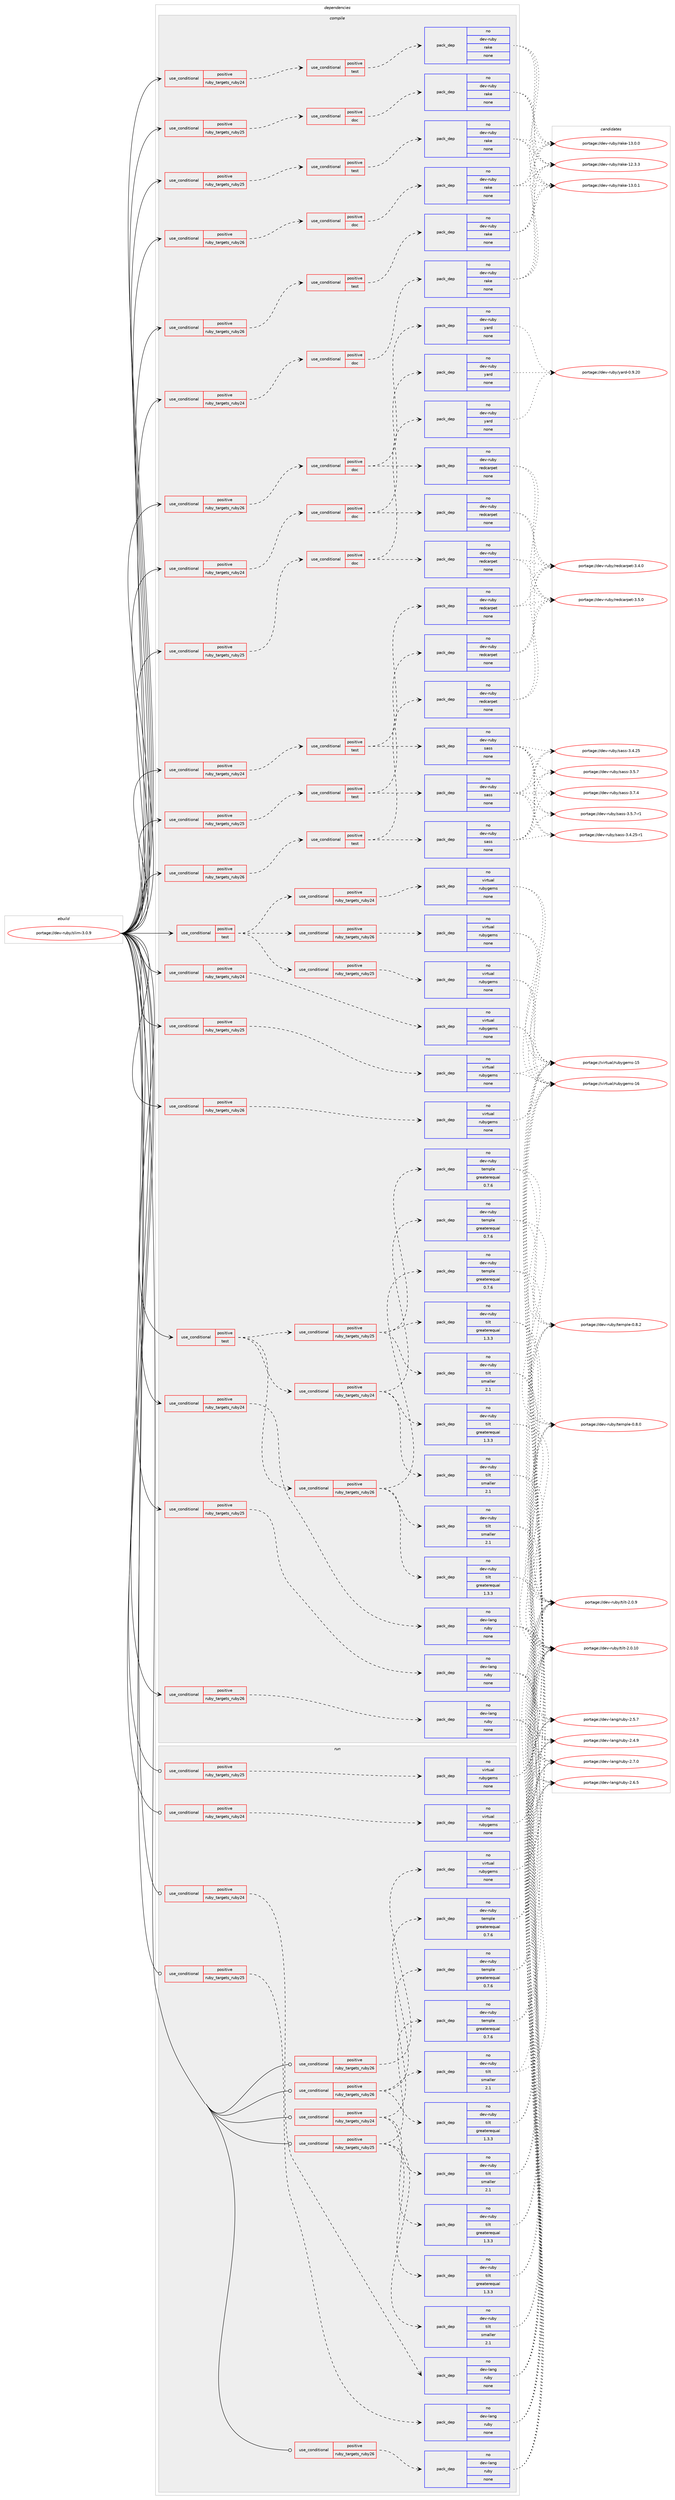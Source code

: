 digraph prolog {

# *************
# Graph options
# *************

newrank=true;
concentrate=true;
compound=true;
graph [rankdir=LR,fontname=Helvetica,fontsize=10,ranksep=1.5];#, ranksep=2.5, nodesep=0.2];
edge  [arrowhead=vee];
node  [fontname=Helvetica,fontsize=10];

# **********
# The ebuild
# **********

subgraph cluster_leftcol {
color=gray;
label=<<i>ebuild</i>>;
id [label="portage://dev-ruby/slim-3.0.9", color=red, width=4, href="../dev-ruby/slim-3.0.9.svg"];
}

# ****************
# The dependencies
# ****************

subgraph cluster_midcol {
color=gray;
label=<<i>dependencies</i>>;
subgraph cluster_compile {
fillcolor="#eeeeee";
style=filled;
label=<<i>compile</i>>;
subgraph cond68454 {
dependency317910 [label=<<TABLE BORDER="0" CELLBORDER="1" CELLSPACING="0" CELLPADDING="4"><TR><TD ROWSPAN="3" CELLPADDING="10">use_conditional</TD></TR><TR><TD>positive</TD></TR><TR><TD>ruby_targets_ruby24</TD></TR></TABLE>>, shape=none, color=red];
subgraph cond68455 {
dependency317911 [label=<<TABLE BORDER="0" CELLBORDER="1" CELLSPACING="0" CELLPADDING="4"><TR><TD ROWSPAN="3" CELLPADDING="10">use_conditional</TD></TR><TR><TD>positive</TD></TR><TR><TD>doc</TD></TR></TABLE>>, shape=none, color=red];
subgraph pack244725 {
dependency317912 [label=<<TABLE BORDER="0" CELLBORDER="1" CELLSPACING="0" CELLPADDING="4" WIDTH="220"><TR><TD ROWSPAN="6" CELLPADDING="30">pack_dep</TD></TR><TR><TD WIDTH="110">no</TD></TR><TR><TD>dev-ruby</TD></TR><TR><TD>rake</TD></TR><TR><TD>none</TD></TR><TR><TD></TD></TR></TABLE>>, shape=none, color=blue];
}
dependency317911:e -> dependency317912:w [weight=20,style="dashed",arrowhead="vee"];
}
dependency317910:e -> dependency317911:w [weight=20,style="dashed",arrowhead="vee"];
}
id:e -> dependency317910:w [weight=20,style="solid",arrowhead="vee"];
subgraph cond68456 {
dependency317913 [label=<<TABLE BORDER="0" CELLBORDER="1" CELLSPACING="0" CELLPADDING="4"><TR><TD ROWSPAN="3" CELLPADDING="10">use_conditional</TD></TR><TR><TD>positive</TD></TR><TR><TD>ruby_targets_ruby24</TD></TR></TABLE>>, shape=none, color=red];
subgraph cond68457 {
dependency317914 [label=<<TABLE BORDER="0" CELLBORDER="1" CELLSPACING="0" CELLPADDING="4"><TR><TD ROWSPAN="3" CELLPADDING="10">use_conditional</TD></TR><TR><TD>positive</TD></TR><TR><TD>doc</TD></TR></TABLE>>, shape=none, color=red];
subgraph pack244726 {
dependency317915 [label=<<TABLE BORDER="0" CELLBORDER="1" CELLSPACING="0" CELLPADDING="4" WIDTH="220"><TR><TD ROWSPAN="6" CELLPADDING="30">pack_dep</TD></TR><TR><TD WIDTH="110">no</TD></TR><TR><TD>dev-ruby</TD></TR><TR><TD>yard</TD></TR><TR><TD>none</TD></TR><TR><TD></TD></TR></TABLE>>, shape=none, color=blue];
}
dependency317914:e -> dependency317915:w [weight=20,style="dashed",arrowhead="vee"];
subgraph pack244727 {
dependency317916 [label=<<TABLE BORDER="0" CELLBORDER="1" CELLSPACING="0" CELLPADDING="4" WIDTH="220"><TR><TD ROWSPAN="6" CELLPADDING="30">pack_dep</TD></TR><TR><TD WIDTH="110">no</TD></TR><TR><TD>dev-ruby</TD></TR><TR><TD>redcarpet</TD></TR><TR><TD>none</TD></TR><TR><TD></TD></TR></TABLE>>, shape=none, color=blue];
}
dependency317914:e -> dependency317916:w [weight=20,style="dashed",arrowhead="vee"];
}
dependency317913:e -> dependency317914:w [weight=20,style="dashed",arrowhead="vee"];
}
id:e -> dependency317913:w [weight=20,style="solid",arrowhead="vee"];
subgraph cond68458 {
dependency317917 [label=<<TABLE BORDER="0" CELLBORDER="1" CELLSPACING="0" CELLPADDING="4"><TR><TD ROWSPAN="3" CELLPADDING="10">use_conditional</TD></TR><TR><TD>positive</TD></TR><TR><TD>ruby_targets_ruby24</TD></TR></TABLE>>, shape=none, color=red];
subgraph cond68459 {
dependency317918 [label=<<TABLE BORDER="0" CELLBORDER="1" CELLSPACING="0" CELLPADDING="4"><TR><TD ROWSPAN="3" CELLPADDING="10">use_conditional</TD></TR><TR><TD>positive</TD></TR><TR><TD>test</TD></TR></TABLE>>, shape=none, color=red];
subgraph pack244728 {
dependency317919 [label=<<TABLE BORDER="0" CELLBORDER="1" CELLSPACING="0" CELLPADDING="4" WIDTH="220"><TR><TD ROWSPAN="6" CELLPADDING="30">pack_dep</TD></TR><TR><TD WIDTH="110">no</TD></TR><TR><TD>dev-ruby</TD></TR><TR><TD>rake</TD></TR><TR><TD>none</TD></TR><TR><TD></TD></TR></TABLE>>, shape=none, color=blue];
}
dependency317918:e -> dependency317919:w [weight=20,style="dashed",arrowhead="vee"];
}
dependency317917:e -> dependency317918:w [weight=20,style="dashed",arrowhead="vee"];
}
id:e -> dependency317917:w [weight=20,style="solid",arrowhead="vee"];
subgraph cond68460 {
dependency317920 [label=<<TABLE BORDER="0" CELLBORDER="1" CELLSPACING="0" CELLPADDING="4"><TR><TD ROWSPAN="3" CELLPADDING="10">use_conditional</TD></TR><TR><TD>positive</TD></TR><TR><TD>ruby_targets_ruby24</TD></TR></TABLE>>, shape=none, color=red];
subgraph cond68461 {
dependency317921 [label=<<TABLE BORDER="0" CELLBORDER="1" CELLSPACING="0" CELLPADDING="4"><TR><TD ROWSPAN="3" CELLPADDING="10">use_conditional</TD></TR><TR><TD>positive</TD></TR><TR><TD>test</TD></TR></TABLE>>, shape=none, color=red];
subgraph pack244729 {
dependency317922 [label=<<TABLE BORDER="0" CELLBORDER="1" CELLSPACING="0" CELLPADDING="4" WIDTH="220"><TR><TD ROWSPAN="6" CELLPADDING="30">pack_dep</TD></TR><TR><TD WIDTH="110">no</TD></TR><TR><TD>dev-ruby</TD></TR><TR><TD>redcarpet</TD></TR><TR><TD>none</TD></TR><TR><TD></TD></TR></TABLE>>, shape=none, color=blue];
}
dependency317921:e -> dependency317922:w [weight=20,style="dashed",arrowhead="vee"];
subgraph pack244730 {
dependency317923 [label=<<TABLE BORDER="0" CELLBORDER="1" CELLSPACING="0" CELLPADDING="4" WIDTH="220"><TR><TD ROWSPAN="6" CELLPADDING="30">pack_dep</TD></TR><TR><TD WIDTH="110">no</TD></TR><TR><TD>dev-ruby</TD></TR><TR><TD>sass</TD></TR><TR><TD>none</TD></TR><TR><TD></TD></TR></TABLE>>, shape=none, color=blue];
}
dependency317921:e -> dependency317923:w [weight=20,style="dashed",arrowhead="vee"];
}
dependency317920:e -> dependency317921:w [weight=20,style="dashed",arrowhead="vee"];
}
id:e -> dependency317920:w [weight=20,style="solid",arrowhead="vee"];
subgraph cond68462 {
dependency317924 [label=<<TABLE BORDER="0" CELLBORDER="1" CELLSPACING="0" CELLPADDING="4"><TR><TD ROWSPAN="3" CELLPADDING="10">use_conditional</TD></TR><TR><TD>positive</TD></TR><TR><TD>ruby_targets_ruby24</TD></TR></TABLE>>, shape=none, color=red];
subgraph pack244731 {
dependency317925 [label=<<TABLE BORDER="0" CELLBORDER="1" CELLSPACING="0" CELLPADDING="4" WIDTH="220"><TR><TD ROWSPAN="6" CELLPADDING="30">pack_dep</TD></TR><TR><TD WIDTH="110">no</TD></TR><TR><TD>dev-lang</TD></TR><TR><TD>ruby</TD></TR><TR><TD>none</TD></TR><TR><TD></TD></TR></TABLE>>, shape=none, color=blue];
}
dependency317924:e -> dependency317925:w [weight=20,style="dashed",arrowhead="vee"];
}
id:e -> dependency317924:w [weight=20,style="solid",arrowhead="vee"];
subgraph cond68463 {
dependency317926 [label=<<TABLE BORDER="0" CELLBORDER="1" CELLSPACING="0" CELLPADDING="4"><TR><TD ROWSPAN="3" CELLPADDING="10">use_conditional</TD></TR><TR><TD>positive</TD></TR><TR><TD>ruby_targets_ruby24</TD></TR></TABLE>>, shape=none, color=red];
subgraph pack244732 {
dependency317927 [label=<<TABLE BORDER="0" CELLBORDER="1" CELLSPACING="0" CELLPADDING="4" WIDTH="220"><TR><TD ROWSPAN="6" CELLPADDING="30">pack_dep</TD></TR><TR><TD WIDTH="110">no</TD></TR><TR><TD>virtual</TD></TR><TR><TD>rubygems</TD></TR><TR><TD>none</TD></TR><TR><TD></TD></TR></TABLE>>, shape=none, color=blue];
}
dependency317926:e -> dependency317927:w [weight=20,style="dashed",arrowhead="vee"];
}
id:e -> dependency317926:w [weight=20,style="solid",arrowhead="vee"];
subgraph cond68464 {
dependency317928 [label=<<TABLE BORDER="0" CELLBORDER="1" CELLSPACING="0" CELLPADDING="4"><TR><TD ROWSPAN="3" CELLPADDING="10">use_conditional</TD></TR><TR><TD>positive</TD></TR><TR><TD>ruby_targets_ruby25</TD></TR></TABLE>>, shape=none, color=red];
subgraph cond68465 {
dependency317929 [label=<<TABLE BORDER="0" CELLBORDER="1" CELLSPACING="0" CELLPADDING="4"><TR><TD ROWSPAN="3" CELLPADDING="10">use_conditional</TD></TR><TR><TD>positive</TD></TR><TR><TD>doc</TD></TR></TABLE>>, shape=none, color=red];
subgraph pack244733 {
dependency317930 [label=<<TABLE BORDER="0" CELLBORDER="1" CELLSPACING="0" CELLPADDING="4" WIDTH="220"><TR><TD ROWSPAN="6" CELLPADDING="30">pack_dep</TD></TR><TR><TD WIDTH="110">no</TD></TR><TR><TD>dev-ruby</TD></TR><TR><TD>rake</TD></TR><TR><TD>none</TD></TR><TR><TD></TD></TR></TABLE>>, shape=none, color=blue];
}
dependency317929:e -> dependency317930:w [weight=20,style="dashed",arrowhead="vee"];
}
dependency317928:e -> dependency317929:w [weight=20,style="dashed",arrowhead="vee"];
}
id:e -> dependency317928:w [weight=20,style="solid",arrowhead="vee"];
subgraph cond68466 {
dependency317931 [label=<<TABLE BORDER="0" CELLBORDER="1" CELLSPACING="0" CELLPADDING="4"><TR><TD ROWSPAN="3" CELLPADDING="10">use_conditional</TD></TR><TR><TD>positive</TD></TR><TR><TD>ruby_targets_ruby25</TD></TR></TABLE>>, shape=none, color=red];
subgraph cond68467 {
dependency317932 [label=<<TABLE BORDER="0" CELLBORDER="1" CELLSPACING="0" CELLPADDING="4"><TR><TD ROWSPAN="3" CELLPADDING="10">use_conditional</TD></TR><TR><TD>positive</TD></TR><TR><TD>doc</TD></TR></TABLE>>, shape=none, color=red];
subgraph pack244734 {
dependency317933 [label=<<TABLE BORDER="0" CELLBORDER="1" CELLSPACING="0" CELLPADDING="4" WIDTH="220"><TR><TD ROWSPAN="6" CELLPADDING="30">pack_dep</TD></TR><TR><TD WIDTH="110">no</TD></TR><TR><TD>dev-ruby</TD></TR><TR><TD>yard</TD></TR><TR><TD>none</TD></TR><TR><TD></TD></TR></TABLE>>, shape=none, color=blue];
}
dependency317932:e -> dependency317933:w [weight=20,style="dashed",arrowhead="vee"];
subgraph pack244735 {
dependency317934 [label=<<TABLE BORDER="0" CELLBORDER="1" CELLSPACING="0" CELLPADDING="4" WIDTH="220"><TR><TD ROWSPAN="6" CELLPADDING="30">pack_dep</TD></TR><TR><TD WIDTH="110">no</TD></TR><TR><TD>dev-ruby</TD></TR><TR><TD>redcarpet</TD></TR><TR><TD>none</TD></TR><TR><TD></TD></TR></TABLE>>, shape=none, color=blue];
}
dependency317932:e -> dependency317934:w [weight=20,style="dashed",arrowhead="vee"];
}
dependency317931:e -> dependency317932:w [weight=20,style="dashed",arrowhead="vee"];
}
id:e -> dependency317931:w [weight=20,style="solid",arrowhead="vee"];
subgraph cond68468 {
dependency317935 [label=<<TABLE BORDER="0" CELLBORDER="1" CELLSPACING="0" CELLPADDING="4"><TR><TD ROWSPAN="3" CELLPADDING="10">use_conditional</TD></TR><TR><TD>positive</TD></TR><TR><TD>ruby_targets_ruby25</TD></TR></TABLE>>, shape=none, color=red];
subgraph cond68469 {
dependency317936 [label=<<TABLE BORDER="0" CELLBORDER="1" CELLSPACING="0" CELLPADDING="4"><TR><TD ROWSPAN="3" CELLPADDING="10">use_conditional</TD></TR><TR><TD>positive</TD></TR><TR><TD>test</TD></TR></TABLE>>, shape=none, color=red];
subgraph pack244736 {
dependency317937 [label=<<TABLE BORDER="0" CELLBORDER="1" CELLSPACING="0" CELLPADDING="4" WIDTH="220"><TR><TD ROWSPAN="6" CELLPADDING="30">pack_dep</TD></TR><TR><TD WIDTH="110">no</TD></TR><TR><TD>dev-ruby</TD></TR><TR><TD>rake</TD></TR><TR><TD>none</TD></TR><TR><TD></TD></TR></TABLE>>, shape=none, color=blue];
}
dependency317936:e -> dependency317937:w [weight=20,style="dashed",arrowhead="vee"];
}
dependency317935:e -> dependency317936:w [weight=20,style="dashed",arrowhead="vee"];
}
id:e -> dependency317935:w [weight=20,style="solid",arrowhead="vee"];
subgraph cond68470 {
dependency317938 [label=<<TABLE BORDER="0" CELLBORDER="1" CELLSPACING="0" CELLPADDING="4"><TR><TD ROWSPAN="3" CELLPADDING="10">use_conditional</TD></TR><TR><TD>positive</TD></TR><TR><TD>ruby_targets_ruby25</TD></TR></TABLE>>, shape=none, color=red];
subgraph cond68471 {
dependency317939 [label=<<TABLE BORDER="0" CELLBORDER="1" CELLSPACING="0" CELLPADDING="4"><TR><TD ROWSPAN="3" CELLPADDING="10">use_conditional</TD></TR><TR><TD>positive</TD></TR><TR><TD>test</TD></TR></TABLE>>, shape=none, color=red];
subgraph pack244737 {
dependency317940 [label=<<TABLE BORDER="0" CELLBORDER="1" CELLSPACING="0" CELLPADDING="4" WIDTH="220"><TR><TD ROWSPAN="6" CELLPADDING="30">pack_dep</TD></TR><TR><TD WIDTH="110">no</TD></TR><TR><TD>dev-ruby</TD></TR><TR><TD>redcarpet</TD></TR><TR><TD>none</TD></TR><TR><TD></TD></TR></TABLE>>, shape=none, color=blue];
}
dependency317939:e -> dependency317940:w [weight=20,style="dashed",arrowhead="vee"];
subgraph pack244738 {
dependency317941 [label=<<TABLE BORDER="0" CELLBORDER="1" CELLSPACING="0" CELLPADDING="4" WIDTH="220"><TR><TD ROWSPAN="6" CELLPADDING="30">pack_dep</TD></TR><TR><TD WIDTH="110">no</TD></TR><TR><TD>dev-ruby</TD></TR><TR><TD>sass</TD></TR><TR><TD>none</TD></TR><TR><TD></TD></TR></TABLE>>, shape=none, color=blue];
}
dependency317939:e -> dependency317941:w [weight=20,style="dashed",arrowhead="vee"];
}
dependency317938:e -> dependency317939:w [weight=20,style="dashed",arrowhead="vee"];
}
id:e -> dependency317938:w [weight=20,style="solid",arrowhead="vee"];
subgraph cond68472 {
dependency317942 [label=<<TABLE BORDER="0" CELLBORDER="1" CELLSPACING="0" CELLPADDING="4"><TR><TD ROWSPAN="3" CELLPADDING="10">use_conditional</TD></TR><TR><TD>positive</TD></TR><TR><TD>ruby_targets_ruby25</TD></TR></TABLE>>, shape=none, color=red];
subgraph pack244739 {
dependency317943 [label=<<TABLE BORDER="0" CELLBORDER="1" CELLSPACING="0" CELLPADDING="4" WIDTH="220"><TR><TD ROWSPAN="6" CELLPADDING="30">pack_dep</TD></TR><TR><TD WIDTH="110">no</TD></TR><TR><TD>dev-lang</TD></TR><TR><TD>ruby</TD></TR><TR><TD>none</TD></TR><TR><TD></TD></TR></TABLE>>, shape=none, color=blue];
}
dependency317942:e -> dependency317943:w [weight=20,style="dashed",arrowhead="vee"];
}
id:e -> dependency317942:w [weight=20,style="solid",arrowhead="vee"];
subgraph cond68473 {
dependency317944 [label=<<TABLE BORDER="0" CELLBORDER="1" CELLSPACING="0" CELLPADDING="4"><TR><TD ROWSPAN="3" CELLPADDING="10">use_conditional</TD></TR><TR><TD>positive</TD></TR><TR><TD>ruby_targets_ruby25</TD></TR></TABLE>>, shape=none, color=red];
subgraph pack244740 {
dependency317945 [label=<<TABLE BORDER="0" CELLBORDER="1" CELLSPACING="0" CELLPADDING="4" WIDTH="220"><TR><TD ROWSPAN="6" CELLPADDING="30">pack_dep</TD></TR><TR><TD WIDTH="110">no</TD></TR><TR><TD>virtual</TD></TR><TR><TD>rubygems</TD></TR><TR><TD>none</TD></TR><TR><TD></TD></TR></TABLE>>, shape=none, color=blue];
}
dependency317944:e -> dependency317945:w [weight=20,style="dashed",arrowhead="vee"];
}
id:e -> dependency317944:w [weight=20,style="solid",arrowhead="vee"];
subgraph cond68474 {
dependency317946 [label=<<TABLE BORDER="0" CELLBORDER="1" CELLSPACING="0" CELLPADDING="4"><TR><TD ROWSPAN="3" CELLPADDING="10">use_conditional</TD></TR><TR><TD>positive</TD></TR><TR><TD>ruby_targets_ruby26</TD></TR></TABLE>>, shape=none, color=red];
subgraph cond68475 {
dependency317947 [label=<<TABLE BORDER="0" CELLBORDER="1" CELLSPACING="0" CELLPADDING="4"><TR><TD ROWSPAN="3" CELLPADDING="10">use_conditional</TD></TR><TR><TD>positive</TD></TR><TR><TD>doc</TD></TR></TABLE>>, shape=none, color=red];
subgraph pack244741 {
dependency317948 [label=<<TABLE BORDER="0" CELLBORDER="1" CELLSPACING="0" CELLPADDING="4" WIDTH="220"><TR><TD ROWSPAN="6" CELLPADDING="30">pack_dep</TD></TR><TR><TD WIDTH="110">no</TD></TR><TR><TD>dev-ruby</TD></TR><TR><TD>rake</TD></TR><TR><TD>none</TD></TR><TR><TD></TD></TR></TABLE>>, shape=none, color=blue];
}
dependency317947:e -> dependency317948:w [weight=20,style="dashed",arrowhead="vee"];
}
dependency317946:e -> dependency317947:w [weight=20,style="dashed",arrowhead="vee"];
}
id:e -> dependency317946:w [weight=20,style="solid",arrowhead="vee"];
subgraph cond68476 {
dependency317949 [label=<<TABLE BORDER="0" CELLBORDER="1" CELLSPACING="0" CELLPADDING="4"><TR><TD ROWSPAN="3" CELLPADDING="10">use_conditional</TD></TR><TR><TD>positive</TD></TR><TR><TD>ruby_targets_ruby26</TD></TR></TABLE>>, shape=none, color=red];
subgraph cond68477 {
dependency317950 [label=<<TABLE BORDER="0" CELLBORDER="1" CELLSPACING="0" CELLPADDING="4"><TR><TD ROWSPAN="3" CELLPADDING="10">use_conditional</TD></TR><TR><TD>positive</TD></TR><TR><TD>doc</TD></TR></TABLE>>, shape=none, color=red];
subgraph pack244742 {
dependency317951 [label=<<TABLE BORDER="0" CELLBORDER="1" CELLSPACING="0" CELLPADDING="4" WIDTH="220"><TR><TD ROWSPAN="6" CELLPADDING="30">pack_dep</TD></TR><TR><TD WIDTH="110">no</TD></TR><TR><TD>dev-ruby</TD></TR><TR><TD>yard</TD></TR><TR><TD>none</TD></TR><TR><TD></TD></TR></TABLE>>, shape=none, color=blue];
}
dependency317950:e -> dependency317951:w [weight=20,style="dashed",arrowhead="vee"];
subgraph pack244743 {
dependency317952 [label=<<TABLE BORDER="0" CELLBORDER="1" CELLSPACING="0" CELLPADDING="4" WIDTH="220"><TR><TD ROWSPAN="6" CELLPADDING="30">pack_dep</TD></TR><TR><TD WIDTH="110">no</TD></TR><TR><TD>dev-ruby</TD></TR><TR><TD>redcarpet</TD></TR><TR><TD>none</TD></TR><TR><TD></TD></TR></TABLE>>, shape=none, color=blue];
}
dependency317950:e -> dependency317952:w [weight=20,style="dashed",arrowhead="vee"];
}
dependency317949:e -> dependency317950:w [weight=20,style="dashed",arrowhead="vee"];
}
id:e -> dependency317949:w [weight=20,style="solid",arrowhead="vee"];
subgraph cond68478 {
dependency317953 [label=<<TABLE BORDER="0" CELLBORDER="1" CELLSPACING="0" CELLPADDING="4"><TR><TD ROWSPAN="3" CELLPADDING="10">use_conditional</TD></TR><TR><TD>positive</TD></TR><TR><TD>ruby_targets_ruby26</TD></TR></TABLE>>, shape=none, color=red];
subgraph cond68479 {
dependency317954 [label=<<TABLE BORDER="0" CELLBORDER="1" CELLSPACING="0" CELLPADDING="4"><TR><TD ROWSPAN="3" CELLPADDING="10">use_conditional</TD></TR><TR><TD>positive</TD></TR><TR><TD>test</TD></TR></TABLE>>, shape=none, color=red];
subgraph pack244744 {
dependency317955 [label=<<TABLE BORDER="0" CELLBORDER="1" CELLSPACING="0" CELLPADDING="4" WIDTH="220"><TR><TD ROWSPAN="6" CELLPADDING="30">pack_dep</TD></TR><TR><TD WIDTH="110">no</TD></TR><TR><TD>dev-ruby</TD></TR><TR><TD>rake</TD></TR><TR><TD>none</TD></TR><TR><TD></TD></TR></TABLE>>, shape=none, color=blue];
}
dependency317954:e -> dependency317955:w [weight=20,style="dashed",arrowhead="vee"];
}
dependency317953:e -> dependency317954:w [weight=20,style="dashed",arrowhead="vee"];
}
id:e -> dependency317953:w [weight=20,style="solid",arrowhead="vee"];
subgraph cond68480 {
dependency317956 [label=<<TABLE BORDER="0" CELLBORDER="1" CELLSPACING="0" CELLPADDING="4"><TR><TD ROWSPAN="3" CELLPADDING="10">use_conditional</TD></TR><TR><TD>positive</TD></TR><TR><TD>ruby_targets_ruby26</TD></TR></TABLE>>, shape=none, color=red];
subgraph cond68481 {
dependency317957 [label=<<TABLE BORDER="0" CELLBORDER="1" CELLSPACING="0" CELLPADDING="4"><TR><TD ROWSPAN="3" CELLPADDING="10">use_conditional</TD></TR><TR><TD>positive</TD></TR><TR><TD>test</TD></TR></TABLE>>, shape=none, color=red];
subgraph pack244745 {
dependency317958 [label=<<TABLE BORDER="0" CELLBORDER="1" CELLSPACING="0" CELLPADDING="4" WIDTH="220"><TR><TD ROWSPAN="6" CELLPADDING="30">pack_dep</TD></TR><TR><TD WIDTH="110">no</TD></TR><TR><TD>dev-ruby</TD></TR><TR><TD>redcarpet</TD></TR><TR><TD>none</TD></TR><TR><TD></TD></TR></TABLE>>, shape=none, color=blue];
}
dependency317957:e -> dependency317958:w [weight=20,style="dashed",arrowhead="vee"];
subgraph pack244746 {
dependency317959 [label=<<TABLE BORDER="0" CELLBORDER="1" CELLSPACING="0" CELLPADDING="4" WIDTH="220"><TR><TD ROWSPAN="6" CELLPADDING="30">pack_dep</TD></TR><TR><TD WIDTH="110">no</TD></TR><TR><TD>dev-ruby</TD></TR><TR><TD>sass</TD></TR><TR><TD>none</TD></TR><TR><TD></TD></TR></TABLE>>, shape=none, color=blue];
}
dependency317957:e -> dependency317959:w [weight=20,style="dashed",arrowhead="vee"];
}
dependency317956:e -> dependency317957:w [weight=20,style="dashed",arrowhead="vee"];
}
id:e -> dependency317956:w [weight=20,style="solid",arrowhead="vee"];
subgraph cond68482 {
dependency317960 [label=<<TABLE BORDER="0" CELLBORDER="1" CELLSPACING="0" CELLPADDING="4"><TR><TD ROWSPAN="3" CELLPADDING="10">use_conditional</TD></TR><TR><TD>positive</TD></TR><TR><TD>ruby_targets_ruby26</TD></TR></TABLE>>, shape=none, color=red];
subgraph pack244747 {
dependency317961 [label=<<TABLE BORDER="0" CELLBORDER="1" CELLSPACING="0" CELLPADDING="4" WIDTH="220"><TR><TD ROWSPAN="6" CELLPADDING="30">pack_dep</TD></TR><TR><TD WIDTH="110">no</TD></TR><TR><TD>dev-lang</TD></TR><TR><TD>ruby</TD></TR><TR><TD>none</TD></TR><TR><TD></TD></TR></TABLE>>, shape=none, color=blue];
}
dependency317960:e -> dependency317961:w [weight=20,style="dashed",arrowhead="vee"];
}
id:e -> dependency317960:w [weight=20,style="solid",arrowhead="vee"];
subgraph cond68483 {
dependency317962 [label=<<TABLE BORDER="0" CELLBORDER="1" CELLSPACING="0" CELLPADDING="4"><TR><TD ROWSPAN="3" CELLPADDING="10">use_conditional</TD></TR><TR><TD>positive</TD></TR><TR><TD>ruby_targets_ruby26</TD></TR></TABLE>>, shape=none, color=red];
subgraph pack244748 {
dependency317963 [label=<<TABLE BORDER="0" CELLBORDER="1" CELLSPACING="0" CELLPADDING="4" WIDTH="220"><TR><TD ROWSPAN="6" CELLPADDING="30">pack_dep</TD></TR><TR><TD WIDTH="110">no</TD></TR><TR><TD>virtual</TD></TR><TR><TD>rubygems</TD></TR><TR><TD>none</TD></TR><TR><TD></TD></TR></TABLE>>, shape=none, color=blue];
}
dependency317962:e -> dependency317963:w [weight=20,style="dashed",arrowhead="vee"];
}
id:e -> dependency317962:w [weight=20,style="solid",arrowhead="vee"];
subgraph cond68484 {
dependency317964 [label=<<TABLE BORDER="0" CELLBORDER="1" CELLSPACING="0" CELLPADDING="4"><TR><TD ROWSPAN="3" CELLPADDING="10">use_conditional</TD></TR><TR><TD>positive</TD></TR><TR><TD>test</TD></TR></TABLE>>, shape=none, color=red];
subgraph cond68485 {
dependency317965 [label=<<TABLE BORDER="0" CELLBORDER="1" CELLSPACING="0" CELLPADDING="4"><TR><TD ROWSPAN="3" CELLPADDING="10">use_conditional</TD></TR><TR><TD>positive</TD></TR><TR><TD>ruby_targets_ruby24</TD></TR></TABLE>>, shape=none, color=red];
subgraph pack244749 {
dependency317966 [label=<<TABLE BORDER="0" CELLBORDER="1" CELLSPACING="0" CELLPADDING="4" WIDTH="220"><TR><TD ROWSPAN="6" CELLPADDING="30">pack_dep</TD></TR><TR><TD WIDTH="110">no</TD></TR><TR><TD>dev-ruby</TD></TR><TR><TD>tilt</TD></TR><TR><TD>greaterequal</TD></TR><TR><TD>1.3.3</TD></TR></TABLE>>, shape=none, color=blue];
}
dependency317965:e -> dependency317966:w [weight=20,style="dashed",arrowhead="vee"];
subgraph pack244750 {
dependency317967 [label=<<TABLE BORDER="0" CELLBORDER="1" CELLSPACING="0" CELLPADDING="4" WIDTH="220"><TR><TD ROWSPAN="6" CELLPADDING="30">pack_dep</TD></TR><TR><TD WIDTH="110">no</TD></TR><TR><TD>dev-ruby</TD></TR><TR><TD>tilt</TD></TR><TR><TD>smaller</TD></TR><TR><TD>2.1</TD></TR></TABLE>>, shape=none, color=blue];
}
dependency317965:e -> dependency317967:w [weight=20,style="dashed",arrowhead="vee"];
subgraph pack244751 {
dependency317968 [label=<<TABLE BORDER="0" CELLBORDER="1" CELLSPACING="0" CELLPADDING="4" WIDTH="220"><TR><TD ROWSPAN="6" CELLPADDING="30">pack_dep</TD></TR><TR><TD WIDTH="110">no</TD></TR><TR><TD>dev-ruby</TD></TR><TR><TD>temple</TD></TR><TR><TD>greaterequal</TD></TR><TR><TD>0.7.6</TD></TR></TABLE>>, shape=none, color=blue];
}
dependency317965:e -> dependency317968:w [weight=20,style="dashed",arrowhead="vee"];
}
dependency317964:e -> dependency317965:w [weight=20,style="dashed",arrowhead="vee"];
subgraph cond68486 {
dependency317969 [label=<<TABLE BORDER="0" CELLBORDER="1" CELLSPACING="0" CELLPADDING="4"><TR><TD ROWSPAN="3" CELLPADDING="10">use_conditional</TD></TR><TR><TD>positive</TD></TR><TR><TD>ruby_targets_ruby25</TD></TR></TABLE>>, shape=none, color=red];
subgraph pack244752 {
dependency317970 [label=<<TABLE BORDER="0" CELLBORDER="1" CELLSPACING="0" CELLPADDING="4" WIDTH="220"><TR><TD ROWSPAN="6" CELLPADDING="30">pack_dep</TD></TR><TR><TD WIDTH="110">no</TD></TR><TR><TD>dev-ruby</TD></TR><TR><TD>tilt</TD></TR><TR><TD>greaterequal</TD></TR><TR><TD>1.3.3</TD></TR></TABLE>>, shape=none, color=blue];
}
dependency317969:e -> dependency317970:w [weight=20,style="dashed",arrowhead="vee"];
subgraph pack244753 {
dependency317971 [label=<<TABLE BORDER="0" CELLBORDER="1" CELLSPACING="0" CELLPADDING="4" WIDTH="220"><TR><TD ROWSPAN="6" CELLPADDING="30">pack_dep</TD></TR><TR><TD WIDTH="110">no</TD></TR><TR><TD>dev-ruby</TD></TR><TR><TD>tilt</TD></TR><TR><TD>smaller</TD></TR><TR><TD>2.1</TD></TR></TABLE>>, shape=none, color=blue];
}
dependency317969:e -> dependency317971:w [weight=20,style="dashed",arrowhead="vee"];
subgraph pack244754 {
dependency317972 [label=<<TABLE BORDER="0" CELLBORDER="1" CELLSPACING="0" CELLPADDING="4" WIDTH="220"><TR><TD ROWSPAN="6" CELLPADDING="30">pack_dep</TD></TR><TR><TD WIDTH="110">no</TD></TR><TR><TD>dev-ruby</TD></TR><TR><TD>temple</TD></TR><TR><TD>greaterequal</TD></TR><TR><TD>0.7.6</TD></TR></TABLE>>, shape=none, color=blue];
}
dependency317969:e -> dependency317972:w [weight=20,style="dashed",arrowhead="vee"];
}
dependency317964:e -> dependency317969:w [weight=20,style="dashed",arrowhead="vee"];
subgraph cond68487 {
dependency317973 [label=<<TABLE BORDER="0" CELLBORDER="1" CELLSPACING="0" CELLPADDING="4"><TR><TD ROWSPAN="3" CELLPADDING="10">use_conditional</TD></TR><TR><TD>positive</TD></TR><TR><TD>ruby_targets_ruby26</TD></TR></TABLE>>, shape=none, color=red];
subgraph pack244755 {
dependency317974 [label=<<TABLE BORDER="0" CELLBORDER="1" CELLSPACING="0" CELLPADDING="4" WIDTH="220"><TR><TD ROWSPAN="6" CELLPADDING="30">pack_dep</TD></TR><TR><TD WIDTH="110">no</TD></TR><TR><TD>dev-ruby</TD></TR><TR><TD>tilt</TD></TR><TR><TD>greaterequal</TD></TR><TR><TD>1.3.3</TD></TR></TABLE>>, shape=none, color=blue];
}
dependency317973:e -> dependency317974:w [weight=20,style="dashed",arrowhead="vee"];
subgraph pack244756 {
dependency317975 [label=<<TABLE BORDER="0" CELLBORDER="1" CELLSPACING="0" CELLPADDING="4" WIDTH="220"><TR><TD ROWSPAN="6" CELLPADDING="30">pack_dep</TD></TR><TR><TD WIDTH="110">no</TD></TR><TR><TD>dev-ruby</TD></TR><TR><TD>tilt</TD></TR><TR><TD>smaller</TD></TR><TR><TD>2.1</TD></TR></TABLE>>, shape=none, color=blue];
}
dependency317973:e -> dependency317975:w [weight=20,style="dashed",arrowhead="vee"];
subgraph pack244757 {
dependency317976 [label=<<TABLE BORDER="0" CELLBORDER="1" CELLSPACING="0" CELLPADDING="4" WIDTH="220"><TR><TD ROWSPAN="6" CELLPADDING="30">pack_dep</TD></TR><TR><TD WIDTH="110">no</TD></TR><TR><TD>dev-ruby</TD></TR><TR><TD>temple</TD></TR><TR><TD>greaterequal</TD></TR><TR><TD>0.7.6</TD></TR></TABLE>>, shape=none, color=blue];
}
dependency317973:e -> dependency317976:w [weight=20,style="dashed",arrowhead="vee"];
}
dependency317964:e -> dependency317973:w [weight=20,style="dashed",arrowhead="vee"];
}
id:e -> dependency317964:w [weight=20,style="solid",arrowhead="vee"];
subgraph cond68488 {
dependency317977 [label=<<TABLE BORDER="0" CELLBORDER="1" CELLSPACING="0" CELLPADDING="4"><TR><TD ROWSPAN="3" CELLPADDING="10">use_conditional</TD></TR><TR><TD>positive</TD></TR><TR><TD>test</TD></TR></TABLE>>, shape=none, color=red];
subgraph cond68489 {
dependency317978 [label=<<TABLE BORDER="0" CELLBORDER="1" CELLSPACING="0" CELLPADDING="4"><TR><TD ROWSPAN="3" CELLPADDING="10">use_conditional</TD></TR><TR><TD>positive</TD></TR><TR><TD>ruby_targets_ruby24</TD></TR></TABLE>>, shape=none, color=red];
subgraph pack244758 {
dependency317979 [label=<<TABLE BORDER="0" CELLBORDER="1" CELLSPACING="0" CELLPADDING="4" WIDTH="220"><TR><TD ROWSPAN="6" CELLPADDING="30">pack_dep</TD></TR><TR><TD WIDTH="110">no</TD></TR><TR><TD>virtual</TD></TR><TR><TD>rubygems</TD></TR><TR><TD>none</TD></TR><TR><TD></TD></TR></TABLE>>, shape=none, color=blue];
}
dependency317978:e -> dependency317979:w [weight=20,style="dashed",arrowhead="vee"];
}
dependency317977:e -> dependency317978:w [weight=20,style="dashed",arrowhead="vee"];
subgraph cond68490 {
dependency317980 [label=<<TABLE BORDER="0" CELLBORDER="1" CELLSPACING="0" CELLPADDING="4"><TR><TD ROWSPAN="3" CELLPADDING="10">use_conditional</TD></TR><TR><TD>positive</TD></TR><TR><TD>ruby_targets_ruby25</TD></TR></TABLE>>, shape=none, color=red];
subgraph pack244759 {
dependency317981 [label=<<TABLE BORDER="0" CELLBORDER="1" CELLSPACING="0" CELLPADDING="4" WIDTH="220"><TR><TD ROWSPAN="6" CELLPADDING="30">pack_dep</TD></TR><TR><TD WIDTH="110">no</TD></TR><TR><TD>virtual</TD></TR><TR><TD>rubygems</TD></TR><TR><TD>none</TD></TR><TR><TD></TD></TR></TABLE>>, shape=none, color=blue];
}
dependency317980:e -> dependency317981:w [weight=20,style="dashed",arrowhead="vee"];
}
dependency317977:e -> dependency317980:w [weight=20,style="dashed",arrowhead="vee"];
subgraph cond68491 {
dependency317982 [label=<<TABLE BORDER="0" CELLBORDER="1" CELLSPACING="0" CELLPADDING="4"><TR><TD ROWSPAN="3" CELLPADDING="10">use_conditional</TD></TR><TR><TD>positive</TD></TR><TR><TD>ruby_targets_ruby26</TD></TR></TABLE>>, shape=none, color=red];
subgraph pack244760 {
dependency317983 [label=<<TABLE BORDER="0" CELLBORDER="1" CELLSPACING="0" CELLPADDING="4" WIDTH="220"><TR><TD ROWSPAN="6" CELLPADDING="30">pack_dep</TD></TR><TR><TD WIDTH="110">no</TD></TR><TR><TD>virtual</TD></TR><TR><TD>rubygems</TD></TR><TR><TD>none</TD></TR><TR><TD></TD></TR></TABLE>>, shape=none, color=blue];
}
dependency317982:e -> dependency317983:w [weight=20,style="dashed",arrowhead="vee"];
}
dependency317977:e -> dependency317982:w [weight=20,style="dashed",arrowhead="vee"];
}
id:e -> dependency317977:w [weight=20,style="solid",arrowhead="vee"];
}
subgraph cluster_compileandrun {
fillcolor="#eeeeee";
style=filled;
label=<<i>compile and run</i>>;
}
subgraph cluster_run {
fillcolor="#eeeeee";
style=filled;
label=<<i>run</i>>;
subgraph cond68492 {
dependency317984 [label=<<TABLE BORDER="0" CELLBORDER="1" CELLSPACING="0" CELLPADDING="4"><TR><TD ROWSPAN="3" CELLPADDING="10">use_conditional</TD></TR><TR><TD>positive</TD></TR><TR><TD>ruby_targets_ruby24</TD></TR></TABLE>>, shape=none, color=red];
subgraph pack244761 {
dependency317985 [label=<<TABLE BORDER="0" CELLBORDER="1" CELLSPACING="0" CELLPADDING="4" WIDTH="220"><TR><TD ROWSPAN="6" CELLPADDING="30">pack_dep</TD></TR><TR><TD WIDTH="110">no</TD></TR><TR><TD>dev-lang</TD></TR><TR><TD>ruby</TD></TR><TR><TD>none</TD></TR><TR><TD></TD></TR></TABLE>>, shape=none, color=blue];
}
dependency317984:e -> dependency317985:w [weight=20,style="dashed",arrowhead="vee"];
}
id:e -> dependency317984:w [weight=20,style="solid",arrowhead="odot"];
subgraph cond68493 {
dependency317986 [label=<<TABLE BORDER="0" CELLBORDER="1" CELLSPACING="0" CELLPADDING="4"><TR><TD ROWSPAN="3" CELLPADDING="10">use_conditional</TD></TR><TR><TD>positive</TD></TR><TR><TD>ruby_targets_ruby24</TD></TR></TABLE>>, shape=none, color=red];
subgraph pack244762 {
dependency317987 [label=<<TABLE BORDER="0" CELLBORDER="1" CELLSPACING="0" CELLPADDING="4" WIDTH="220"><TR><TD ROWSPAN="6" CELLPADDING="30">pack_dep</TD></TR><TR><TD WIDTH="110">no</TD></TR><TR><TD>dev-ruby</TD></TR><TR><TD>tilt</TD></TR><TR><TD>greaterequal</TD></TR><TR><TD>1.3.3</TD></TR></TABLE>>, shape=none, color=blue];
}
dependency317986:e -> dependency317987:w [weight=20,style="dashed",arrowhead="vee"];
subgraph pack244763 {
dependency317988 [label=<<TABLE BORDER="0" CELLBORDER="1" CELLSPACING="0" CELLPADDING="4" WIDTH="220"><TR><TD ROWSPAN="6" CELLPADDING="30">pack_dep</TD></TR><TR><TD WIDTH="110">no</TD></TR><TR><TD>dev-ruby</TD></TR><TR><TD>tilt</TD></TR><TR><TD>smaller</TD></TR><TR><TD>2.1</TD></TR></TABLE>>, shape=none, color=blue];
}
dependency317986:e -> dependency317988:w [weight=20,style="dashed",arrowhead="vee"];
subgraph pack244764 {
dependency317989 [label=<<TABLE BORDER="0" CELLBORDER="1" CELLSPACING="0" CELLPADDING="4" WIDTH="220"><TR><TD ROWSPAN="6" CELLPADDING="30">pack_dep</TD></TR><TR><TD WIDTH="110">no</TD></TR><TR><TD>dev-ruby</TD></TR><TR><TD>temple</TD></TR><TR><TD>greaterequal</TD></TR><TR><TD>0.7.6</TD></TR></TABLE>>, shape=none, color=blue];
}
dependency317986:e -> dependency317989:w [weight=20,style="dashed",arrowhead="vee"];
}
id:e -> dependency317986:w [weight=20,style="solid",arrowhead="odot"];
subgraph cond68494 {
dependency317990 [label=<<TABLE BORDER="0" CELLBORDER="1" CELLSPACING="0" CELLPADDING="4"><TR><TD ROWSPAN="3" CELLPADDING="10">use_conditional</TD></TR><TR><TD>positive</TD></TR><TR><TD>ruby_targets_ruby24</TD></TR></TABLE>>, shape=none, color=red];
subgraph pack244765 {
dependency317991 [label=<<TABLE BORDER="0" CELLBORDER="1" CELLSPACING="0" CELLPADDING="4" WIDTH="220"><TR><TD ROWSPAN="6" CELLPADDING="30">pack_dep</TD></TR><TR><TD WIDTH="110">no</TD></TR><TR><TD>virtual</TD></TR><TR><TD>rubygems</TD></TR><TR><TD>none</TD></TR><TR><TD></TD></TR></TABLE>>, shape=none, color=blue];
}
dependency317990:e -> dependency317991:w [weight=20,style="dashed",arrowhead="vee"];
}
id:e -> dependency317990:w [weight=20,style="solid",arrowhead="odot"];
subgraph cond68495 {
dependency317992 [label=<<TABLE BORDER="0" CELLBORDER="1" CELLSPACING="0" CELLPADDING="4"><TR><TD ROWSPAN="3" CELLPADDING="10">use_conditional</TD></TR><TR><TD>positive</TD></TR><TR><TD>ruby_targets_ruby25</TD></TR></TABLE>>, shape=none, color=red];
subgraph pack244766 {
dependency317993 [label=<<TABLE BORDER="0" CELLBORDER="1" CELLSPACING="0" CELLPADDING="4" WIDTH="220"><TR><TD ROWSPAN="6" CELLPADDING="30">pack_dep</TD></TR><TR><TD WIDTH="110">no</TD></TR><TR><TD>dev-lang</TD></TR><TR><TD>ruby</TD></TR><TR><TD>none</TD></TR><TR><TD></TD></TR></TABLE>>, shape=none, color=blue];
}
dependency317992:e -> dependency317993:w [weight=20,style="dashed",arrowhead="vee"];
}
id:e -> dependency317992:w [weight=20,style="solid",arrowhead="odot"];
subgraph cond68496 {
dependency317994 [label=<<TABLE BORDER="0" CELLBORDER="1" CELLSPACING="0" CELLPADDING="4"><TR><TD ROWSPAN="3" CELLPADDING="10">use_conditional</TD></TR><TR><TD>positive</TD></TR><TR><TD>ruby_targets_ruby25</TD></TR></TABLE>>, shape=none, color=red];
subgraph pack244767 {
dependency317995 [label=<<TABLE BORDER="0" CELLBORDER="1" CELLSPACING="0" CELLPADDING="4" WIDTH="220"><TR><TD ROWSPAN="6" CELLPADDING="30">pack_dep</TD></TR><TR><TD WIDTH="110">no</TD></TR><TR><TD>dev-ruby</TD></TR><TR><TD>tilt</TD></TR><TR><TD>greaterequal</TD></TR><TR><TD>1.3.3</TD></TR></TABLE>>, shape=none, color=blue];
}
dependency317994:e -> dependency317995:w [weight=20,style="dashed",arrowhead="vee"];
subgraph pack244768 {
dependency317996 [label=<<TABLE BORDER="0" CELLBORDER="1" CELLSPACING="0" CELLPADDING="4" WIDTH="220"><TR><TD ROWSPAN="6" CELLPADDING="30">pack_dep</TD></TR><TR><TD WIDTH="110">no</TD></TR><TR><TD>dev-ruby</TD></TR><TR><TD>tilt</TD></TR><TR><TD>smaller</TD></TR><TR><TD>2.1</TD></TR></TABLE>>, shape=none, color=blue];
}
dependency317994:e -> dependency317996:w [weight=20,style="dashed",arrowhead="vee"];
subgraph pack244769 {
dependency317997 [label=<<TABLE BORDER="0" CELLBORDER="1" CELLSPACING="0" CELLPADDING="4" WIDTH="220"><TR><TD ROWSPAN="6" CELLPADDING="30">pack_dep</TD></TR><TR><TD WIDTH="110">no</TD></TR><TR><TD>dev-ruby</TD></TR><TR><TD>temple</TD></TR><TR><TD>greaterequal</TD></TR><TR><TD>0.7.6</TD></TR></TABLE>>, shape=none, color=blue];
}
dependency317994:e -> dependency317997:w [weight=20,style="dashed",arrowhead="vee"];
}
id:e -> dependency317994:w [weight=20,style="solid",arrowhead="odot"];
subgraph cond68497 {
dependency317998 [label=<<TABLE BORDER="0" CELLBORDER="1" CELLSPACING="0" CELLPADDING="4"><TR><TD ROWSPAN="3" CELLPADDING="10">use_conditional</TD></TR><TR><TD>positive</TD></TR><TR><TD>ruby_targets_ruby25</TD></TR></TABLE>>, shape=none, color=red];
subgraph pack244770 {
dependency317999 [label=<<TABLE BORDER="0" CELLBORDER="1" CELLSPACING="0" CELLPADDING="4" WIDTH="220"><TR><TD ROWSPAN="6" CELLPADDING="30">pack_dep</TD></TR><TR><TD WIDTH="110">no</TD></TR><TR><TD>virtual</TD></TR><TR><TD>rubygems</TD></TR><TR><TD>none</TD></TR><TR><TD></TD></TR></TABLE>>, shape=none, color=blue];
}
dependency317998:e -> dependency317999:w [weight=20,style="dashed",arrowhead="vee"];
}
id:e -> dependency317998:w [weight=20,style="solid",arrowhead="odot"];
subgraph cond68498 {
dependency318000 [label=<<TABLE BORDER="0" CELLBORDER="1" CELLSPACING="0" CELLPADDING="4"><TR><TD ROWSPAN="3" CELLPADDING="10">use_conditional</TD></TR><TR><TD>positive</TD></TR><TR><TD>ruby_targets_ruby26</TD></TR></TABLE>>, shape=none, color=red];
subgraph pack244771 {
dependency318001 [label=<<TABLE BORDER="0" CELLBORDER="1" CELLSPACING="0" CELLPADDING="4" WIDTH="220"><TR><TD ROWSPAN="6" CELLPADDING="30">pack_dep</TD></TR><TR><TD WIDTH="110">no</TD></TR><TR><TD>dev-lang</TD></TR><TR><TD>ruby</TD></TR><TR><TD>none</TD></TR><TR><TD></TD></TR></TABLE>>, shape=none, color=blue];
}
dependency318000:e -> dependency318001:w [weight=20,style="dashed",arrowhead="vee"];
}
id:e -> dependency318000:w [weight=20,style="solid",arrowhead="odot"];
subgraph cond68499 {
dependency318002 [label=<<TABLE BORDER="0" CELLBORDER="1" CELLSPACING="0" CELLPADDING="4"><TR><TD ROWSPAN="3" CELLPADDING="10">use_conditional</TD></TR><TR><TD>positive</TD></TR><TR><TD>ruby_targets_ruby26</TD></TR></TABLE>>, shape=none, color=red];
subgraph pack244772 {
dependency318003 [label=<<TABLE BORDER="0" CELLBORDER="1" CELLSPACING="0" CELLPADDING="4" WIDTH="220"><TR><TD ROWSPAN="6" CELLPADDING="30">pack_dep</TD></TR><TR><TD WIDTH="110">no</TD></TR><TR><TD>dev-ruby</TD></TR><TR><TD>tilt</TD></TR><TR><TD>greaterequal</TD></TR><TR><TD>1.3.3</TD></TR></TABLE>>, shape=none, color=blue];
}
dependency318002:e -> dependency318003:w [weight=20,style="dashed",arrowhead="vee"];
subgraph pack244773 {
dependency318004 [label=<<TABLE BORDER="0" CELLBORDER="1" CELLSPACING="0" CELLPADDING="4" WIDTH="220"><TR><TD ROWSPAN="6" CELLPADDING="30">pack_dep</TD></TR><TR><TD WIDTH="110">no</TD></TR><TR><TD>dev-ruby</TD></TR><TR><TD>tilt</TD></TR><TR><TD>smaller</TD></TR><TR><TD>2.1</TD></TR></TABLE>>, shape=none, color=blue];
}
dependency318002:e -> dependency318004:w [weight=20,style="dashed",arrowhead="vee"];
subgraph pack244774 {
dependency318005 [label=<<TABLE BORDER="0" CELLBORDER="1" CELLSPACING="0" CELLPADDING="4" WIDTH="220"><TR><TD ROWSPAN="6" CELLPADDING="30">pack_dep</TD></TR><TR><TD WIDTH="110">no</TD></TR><TR><TD>dev-ruby</TD></TR><TR><TD>temple</TD></TR><TR><TD>greaterequal</TD></TR><TR><TD>0.7.6</TD></TR></TABLE>>, shape=none, color=blue];
}
dependency318002:e -> dependency318005:w [weight=20,style="dashed",arrowhead="vee"];
}
id:e -> dependency318002:w [weight=20,style="solid",arrowhead="odot"];
subgraph cond68500 {
dependency318006 [label=<<TABLE BORDER="0" CELLBORDER="1" CELLSPACING="0" CELLPADDING="4"><TR><TD ROWSPAN="3" CELLPADDING="10">use_conditional</TD></TR><TR><TD>positive</TD></TR><TR><TD>ruby_targets_ruby26</TD></TR></TABLE>>, shape=none, color=red];
subgraph pack244775 {
dependency318007 [label=<<TABLE BORDER="0" CELLBORDER="1" CELLSPACING="0" CELLPADDING="4" WIDTH="220"><TR><TD ROWSPAN="6" CELLPADDING="30">pack_dep</TD></TR><TR><TD WIDTH="110">no</TD></TR><TR><TD>virtual</TD></TR><TR><TD>rubygems</TD></TR><TR><TD>none</TD></TR><TR><TD></TD></TR></TABLE>>, shape=none, color=blue];
}
dependency318006:e -> dependency318007:w [weight=20,style="dashed",arrowhead="vee"];
}
id:e -> dependency318006:w [weight=20,style="solid",arrowhead="odot"];
}
}

# **************
# The candidates
# **************

subgraph cluster_choices {
rank=same;
color=gray;
label=<<i>candidates</i>>;

subgraph choice244725 {
color=black;
nodesep=1;
choice1001011184511411798121471149710710145495146484649 [label="portage://dev-ruby/rake-13.0.1", color=red, width=4,href="../dev-ruby/rake-13.0.1.svg"];
choice1001011184511411798121471149710710145495146484648 [label="portage://dev-ruby/rake-13.0.0", color=red, width=4,href="../dev-ruby/rake-13.0.0.svg"];
choice1001011184511411798121471149710710145495046514651 [label="portage://dev-ruby/rake-12.3.3", color=red, width=4,href="../dev-ruby/rake-12.3.3.svg"];
dependency317912:e -> choice1001011184511411798121471149710710145495146484649:w [style=dotted,weight="100"];
dependency317912:e -> choice1001011184511411798121471149710710145495146484648:w [style=dotted,weight="100"];
dependency317912:e -> choice1001011184511411798121471149710710145495046514651:w [style=dotted,weight="100"];
}
subgraph choice244726 {
color=black;
nodesep=1;
choice1001011184511411798121471219711410045484657465048 [label="portage://dev-ruby/yard-0.9.20", color=red, width=4,href="../dev-ruby/yard-0.9.20.svg"];
dependency317915:e -> choice1001011184511411798121471219711410045484657465048:w [style=dotted,weight="100"];
}
subgraph choice244727 {
color=black;
nodesep=1;
choice1001011184511411798121471141011009997114112101116455146534648 [label="portage://dev-ruby/redcarpet-3.5.0", color=red, width=4,href="../dev-ruby/redcarpet-3.5.0.svg"];
choice1001011184511411798121471141011009997114112101116455146524648 [label="portage://dev-ruby/redcarpet-3.4.0", color=red, width=4,href="../dev-ruby/redcarpet-3.4.0.svg"];
dependency317916:e -> choice1001011184511411798121471141011009997114112101116455146534648:w [style=dotted,weight="100"];
dependency317916:e -> choice1001011184511411798121471141011009997114112101116455146524648:w [style=dotted,weight="100"];
}
subgraph choice244728 {
color=black;
nodesep=1;
choice1001011184511411798121471149710710145495146484649 [label="portage://dev-ruby/rake-13.0.1", color=red, width=4,href="../dev-ruby/rake-13.0.1.svg"];
choice1001011184511411798121471149710710145495146484648 [label="portage://dev-ruby/rake-13.0.0", color=red, width=4,href="../dev-ruby/rake-13.0.0.svg"];
choice1001011184511411798121471149710710145495046514651 [label="portage://dev-ruby/rake-12.3.3", color=red, width=4,href="../dev-ruby/rake-12.3.3.svg"];
dependency317919:e -> choice1001011184511411798121471149710710145495146484649:w [style=dotted,weight="100"];
dependency317919:e -> choice1001011184511411798121471149710710145495146484648:w [style=dotted,weight="100"];
dependency317919:e -> choice1001011184511411798121471149710710145495046514651:w [style=dotted,weight="100"];
}
subgraph choice244729 {
color=black;
nodesep=1;
choice1001011184511411798121471141011009997114112101116455146534648 [label="portage://dev-ruby/redcarpet-3.5.0", color=red, width=4,href="../dev-ruby/redcarpet-3.5.0.svg"];
choice1001011184511411798121471141011009997114112101116455146524648 [label="portage://dev-ruby/redcarpet-3.4.0", color=red, width=4,href="../dev-ruby/redcarpet-3.4.0.svg"];
dependency317922:e -> choice1001011184511411798121471141011009997114112101116455146534648:w [style=dotted,weight="100"];
dependency317922:e -> choice1001011184511411798121471141011009997114112101116455146524648:w [style=dotted,weight="100"];
}
subgraph choice244730 {
color=black;
nodesep=1;
choice10010111845114117981214711597115115455146554652 [label="portage://dev-ruby/sass-3.7.4", color=red, width=4,href="../dev-ruby/sass-3.7.4.svg"];
choice100101118451141179812147115971151154551465346554511449 [label="portage://dev-ruby/sass-3.5.7-r1", color=red, width=4,href="../dev-ruby/sass-3.5.7-r1.svg"];
choice10010111845114117981214711597115115455146534655 [label="portage://dev-ruby/sass-3.5.7", color=red, width=4,href="../dev-ruby/sass-3.5.7.svg"];
choice10010111845114117981214711597115115455146524650534511449 [label="portage://dev-ruby/sass-3.4.25-r1", color=red, width=4,href="../dev-ruby/sass-3.4.25-r1.svg"];
choice1001011184511411798121471159711511545514652465053 [label="portage://dev-ruby/sass-3.4.25", color=red, width=4,href="../dev-ruby/sass-3.4.25.svg"];
dependency317923:e -> choice10010111845114117981214711597115115455146554652:w [style=dotted,weight="100"];
dependency317923:e -> choice100101118451141179812147115971151154551465346554511449:w [style=dotted,weight="100"];
dependency317923:e -> choice10010111845114117981214711597115115455146534655:w [style=dotted,weight="100"];
dependency317923:e -> choice10010111845114117981214711597115115455146524650534511449:w [style=dotted,weight="100"];
dependency317923:e -> choice1001011184511411798121471159711511545514652465053:w [style=dotted,weight="100"];
}
subgraph choice244731 {
color=black;
nodesep=1;
choice10010111845108971101034711411798121455046554648 [label="portage://dev-lang/ruby-2.7.0", color=red, width=4,href="../dev-lang/ruby-2.7.0.svg"];
choice10010111845108971101034711411798121455046544653 [label="portage://dev-lang/ruby-2.6.5", color=red, width=4,href="../dev-lang/ruby-2.6.5.svg"];
choice10010111845108971101034711411798121455046534655 [label="portage://dev-lang/ruby-2.5.7", color=red, width=4,href="../dev-lang/ruby-2.5.7.svg"];
choice10010111845108971101034711411798121455046524657 [label="portage://dev-lang/ruby-2.4.9", color=red, width=4,href="../dev-lang/ruby-2.4.9.svg"];
dependency317925:e -> choice10010111845108971101034711411798121455046554648:w [style=dotted,weight="100"];
dependency317925:e -> choice10010111845108971101034711411798121455046544653:w [style=dotted,weight="100"];
dependency317925:e -> choice10010111845108971101034711411798121455046534655:w [style=dotted,weight="100"];
dependency317925:e -> choice10010111845108971101034711411798121455046524657:w [style=dotted,weight="100"];
}
subgraph choice244732 {
color=black;
nodesep=1;
choice118105114116117971084711411798121103101109115454954 [label="portage://virtual/rubygems-16", color=red, width=4,href="../virtual/rubygems-16.svg"];
choice118105114116117971084711411798121103101109115454953 [label="portage://virtual/rubygems-15", color=red, width=4,href="../virtual/rubygems-15.svg"];
dependency317927:e -> choice118105114116117971084711411798121103101109115454954:w [style=dotted,weight="100"];
dependency317927:e -> choice118105114116117971084711411798121103101109115454953:w [style=dotted,weight="100"];
}
subgraph choice244733 {
color=black;
nodesep=1;
choice1001011184511411798121471149710710145495146484649 [label="portage://dev-ruby/rake-13.0.1", color=red, width=4,href="../dev-ruby/rake-13.0.1.svg"];
choice1001011184511411798121471149710710145495146484648 [label="portage://dev-ruby/rake-13.0.0", color=red, width=4,href="../dev-ruby/rake-13.0.0.svg"];
choice1001011184511411798121471149710710145495046514651 [label="portage://dev-ruby/rake-12.3.3", color=red, width=4,href="../dev-ruby/rake-12.3.3.svg"];
dependency317930:e -> choice1001011184511411798121471149710710145495146484649:w [style=dotted,weight="100"];
dependency317930:e -> choice1001011184511411798121471149710710145495146484648:w [style=dotted,weight="100"];
dependency317930:e -> choice1001011184511411798121471149710710145495046514651:w [style=dotted,weight="100"];
}
subgraph choice244734 {
color=black;
nodesep=1;
choice1001011184511411798121471219711410045484657465048 [label="portage://dev-ruby/yard-0.9.20", color=red, width=4,href="../dev-ruby/yard-0.9.20.svg"];
dependency317933:e -> choice1001011184511411798121471219711410045484657465048:w [style=dotted,weight="100"];
}
subgraph choice244735 {
color=black;
nodesep=1;
choice1001011184511411798121471141011009997114112101116455146534648 [label="portage://dev-ruby/redcarpet-3.5.0", color=red, width=4,href="../dev-ruby/redcarpet-3.5.0.svg"];
choice1001011184511411798121471141011009997114112101116455146524648 [label="portage://dev-ruby/redcarpet-3.4.0", color=red, width=4,href="../dev-ruby/redcarpet-3.4.0.svg"];
dependency317934:e -> choice1001011184511411798121471141011009997114112101116455146534648:w [style=dotted,weight="100"];
dependency317934:e -> choice1001011184511411798121471141011009997114112101116455146524648:w [style=dotted,weight="100"];
}
subgraph choice244736 {
color=black;
nodesep=1;
choice1001011184511411798121471149710710145495146484649 [label="portage://dev-ruby/rake-13.0.1", color=red, width=4,href="../dev-ruby/rake-13.0.1.svg"];
choice1001011184511411798121471149710710145495146484648 [label="portage://dev-ruby/rake-13.0.0", color=red, width=4,href="../dev-ruby/rake-13.0.0.svg"];
choice1001011184511411798121471149710710145495046514651 [label="portage://dev-ruby/rake-12.3.3", color=red, width=4,href="../dev-ruby/rake-12.3.3.svg"];
dependency317937:e -> choice1001011184511411798121471149710710145495146484649:w [style=dotted,weight="100"];
dependency317937:e -> choice1001011184511411798121471149710710145495146484648:w [style=dotted,weight="100"];
dependency317937:e -> choice1001011184511411798121471149710710145495046514651:w [style=dotted,weight="100"];
}
subgraph choice244737 {
color=black;
nodesep=1;
choice1001011184511411798121471141011009997114112101116455146534648 [label="portage://dev-ruby/redcarpet-3.5.0", color=red, width=4,href="../dev-ruby/redcarpet-3.5.0.svg"];
choice1001011184511411798121471141011009997114112101116455146524648 [label="portage://dev-ruby/redcarpet-3.4.0", color=red, width=4,href="../dev-ruby/redcarpet-3.4.0.svg"];
dependency317940:e -> choice1001011184511411798121471141011009997114112101116455146534648:w [style=dotted,weight="100"];
dependency317940:e -> choice1001011184511411798121471141011009997114112101116455146524648:w [style=dotted,weight="100"];
}
subgraph choice244738 {
color=black;
nodesep=1;
choice10010111845114117981214711597115115455146554652 [label="portage://dev-ruby/sass-3.7.4", color=red, width=4,href="../dev-ruby/sass-3.7.4.svg"];
choice100101118451141179812147115971151154551465346554511449 [label="portage://dev-ruby/sass-3.5.7-r1", color=red, width=4,href="../dev-ruby/sass-3.5.7-r1.svg"];
choice10010111845114117981214711597115115455146534655 [label="portage://dev-ruby/sass-3.5.7", color=red, width=4,href="../dev-ruby/sass-3.5.7.svg"];
choice10010111845114117981214711597115115455146524650534511449 [label="portage://dev-ruby/sass-3.4.25-r1", color=red, width=4,href="../dev-ruby/sass-3.4.25-r1.svg"];
choice1001011184511411798121471159711511545514652465053 [label="portage://dev-ruby/sass-3.4.25", color=red, width=4,href="../dev-ruby/sass-3.4.25.svg"];
dependency317941:e -> choice10010111845114117981214711597115115455146554652:w [style=dotted,weight="100"];
dependency317941:e -> choice100101118451141179812147115971151154551465346554511449:w [style=dotted,weight="100"];
dependency317941:e -> choice10010111845114117981214711597115115455146534655:w [style=dotted,weight="100"];
dependency317941:e -> choice10010111845114117981214711597115115455146524650534511449:w [style=dotted,weight="100"];
dependency317941:e -> choice1001011184511411798121471159711511545514652465053:w [style=dotted,weight="100"];
}
subgraph choice244739 {
color=black;
nodesep=1;
choice10010111845108971101034711411798121455046554648 [label="portage://dev-lang/ruby-2.7.0", color=red, width=4,href="../dev-lang/ruby-2.7.0.svg"];
choice10010111845108971101034711411798121455046544653 [label="portage://dev-lang/ruby-2.6.5", color=red, width=4,href="../dev-lang/ruby-2.6.5.svg"];
choice10010111845108971101034711411798121455046534655 [label="portage://dev-lang/ruby-2.5.7", color=red, width=4,href="../dev-lang/ruby-2.5.7.svg"];
choice10010111845108971101034711411798121455046524657 [label="portage://dev-lang/ruby-2.4.9", color=red, width=4,href="../dev-lang/ruby-2.4.9.svg"];
dependency317943:e -> choice10010111845108971101034711411798121455046554648:w [style=dotted,weight="100"];
dependency317943:e -> choice10010111845108971101034711411798121455046544653:w [style=dotted,weight="100"];
dependency317943:e -> choice10010111845108971101034711411798121455046534655:w [style=dotted,weight="100"];
dependency317943:e -> choice10010111845108971101034711411798121455046524657:w [style=dotted,weight="100"];
}
subgraph choice244740 {
color=black;
nodesep=1;
choice118105114116117971084711411798121103101109115454954 [label="portage://virtual/rubygems-16", color=red, width=4,href="../virtual/rubygems-16.svg"];
choice118105114116117971084711411798121103101109115454953 [label="portage://virtual/rubygems-15", color=red, width=4,href="../virtual/rubygems-15.svg"];
dependency317945:e -> choice118105114116117971084711411798121103101109115454954:w [style=dotted,weight="100"];
dependency317945:e -> choice118105114116117971084711411798121103101109115454953:w [style=dotted,weight="100"];
}
subgraph choice244741 {
color=black;
nodesep=1;
choice1001011184511411798121471149710710145495146484649 [label="portage://dev-ruby/rake-13.0.1", color=red, width=4,href="../dev-ruby/rake-13.0.1.svg"];
choice1001011184511411798121471149710710145495146484648 [label="portage://dev-ruby/rake-13.0.0", color=red, width=4,href="../dev-ruby/rake-13.0.0.svg"];
choice1001011184511411798121471149710710145495046514651 [label="portage://dev-ruby/rake-12.3.3", color=red, width=4,href="../dev-ruby/rake-12.3.3.svg"];
dependency317948:e -> choice1001011184511411798121471149710710145495146484649:w [style=dotted,weight="100"];
dependency317948:e -> choice1001011184511411798121471149710710145495146484648:w [style=dotted,weight="100"];
dependency317948:e -> choice1001011184511411798121471149710710145495046514651:w [style=dotted,weight="100"];
}
subgraph choice244742 {
color=black;
nodesep=1;
choice1001011184511411798121471219711410045484657465048 [label="portage://dev-ruby/yard-0.9.20", color=red, width=4,href="../dev-ruby/yard-0.9.20.svg"];
dependency317951:e -> choice1001011184511411798121471219711410045484657465048:w [style=dotted,weight="100"];
}
subgraph choice244743 {
color=black;
nodesep=1;
choice1001011184511411798121471141011009997114112101116455146534648 [label="portage://dev-ruby/redcarpet-3.5.0", color=red, width=4,href="../dev-ruby/redcarpet-3.5.0.svg"];
choice1001011184511411798121471141011009997114112101116455146524648 [label="portage://dev-ruby/redcarpet-3.4.0", color=red, width=4,href="../dev-ruby/redcarpet-3.4.0.svg"];
dependency317952:e -> choice1001011184511411798121471141011009997114112101116455146534648:w [style=dotted,weight="100"];
dependency317952:e -> choice1001011184511411798121471141011009997114112101116455146524648:w [style=dotted,weight="100"];
}
subgraph choice244744 {
color=black;
nodesep=1;
choice1001011184511411798121471149710710145495146484649 [label="portage://dev-ruby/rake-13.0.1", color=red, width=4,href="../dev-ruby/rake-13.0.1.svg"];
choice1001011184511411798121471149710710145495146484648 [label="portage://dev-ruby/rake-13.0.0", color=red, width=4,href="../dev-ruby/rake-13.0.0.svg"];
choice1001011184511411798121471149710710145495046514651 [label="portage://dev-ruby/rake-12.3.3", color=red, width=4,href="../dev-ruby/rake-12.3.3.svg"];
dependency317955:e -> choice1001011184511411798121471149710710145495146484649:w [style=dotted,weight="100"];
dependency317955:e -> choice1001011184511411798121471149710710145495146484648:w [style=dotted,weight="100"];
dependency317955:e -> choice1001011184511411798121471149710710145495046514651:w [style=dotted,weight="100"];
}
subgraph choice244745 {
color=black;
nodesep=1;
choice1001011184511411798121471141011009997114112101116455146534648 [label="portage://dev-ruby/redcarpet-3.5.0", color=red, width=4,href="../dev-ruby/redcarpet-3.5.0.svg"];
choice1001011184511411798121471141011009997114112101116455146524648 [label="portage://dev-ruby/redcarpet-3.4.0", color=red, width=4,href="../dev-ruby/redcarpet-3.4.0.svg"];
dependency317958:e -> choice1001011184511411798121471141011009997114112101116455146534648:w [style=dotted,weight="100"];
dependency317958:e -> choice1001011184511411798121471141011009997114112101116455146524648:w [style=dotted,weight="100"];
}
subgraph choice244746 {
color=black;
nodesep=1;
choice10010111845114117981214711597115115455146554652 [label="portage://dev-ruby/sass-3.7.4", color=red, width=4,href="../dev-ruby/sass-3.7.4.svg"];
choice100101118451141179812147115971151154551465346554511449 [label="portage://dev-ruby/sass-3.5.7-r1", color=red, width=4,href="../dev-ruby/sass-3.5.7-r1.svg"];
choice10010111845114117981214711597115115455146534655 [label="portage://dev-ruby/sass-3.5.7", color=red, width=4,href="../dev-ruby/sass-3.5.7.svg"];
choice10010111845114117981214711597115115455146524650534511449 [label="portage://dev-ruby/sass-3.4.25-r1", color=red, width=4,href="../dev-ruby/sass-3.4.25-r1.svg"];
choice1001011184511411798121471159711511545514652465053 [label="portage://dev-ruby/sass-3.4.25", color=red, width=4,href="../dev-ruby/sass-3.4.25.svg"];
dependency317959:e -> choice10010111845114117981214711597115115455146554652:w [style=dotted,weight="100"];
dependency317959:e -> choice100101118451141179812147115971151154551465346554511449:w [style=dotted,weight="100"];
dependency317959:e -> choice10010111845114117981214711597115115455146534655:w [style=dotted,weight="100"];
dependency317959:e -> choice10010111845114117981214711597115115455146524650534511449:w [style=dotted,weight="100"];
dependency317959:e -> choice1001011184511411798121471159711511545514652465053:w [style=dotted,weight="100"];
}
subgraph choice244747 {
color=black;
nodesep=1;
choice10010111845108971101034711411798121455046554648 [label="portage://dev-lang/ruby-2.7.0", color=red, width=4,href="../dev-lang/ruby-2.7.0.svg"];
choice10010111845108971101034711411798121455046544653 [label="portage://dev-lang/ruby-2.6.5", color=red, width=4,href="../dev-lang/ruby-2.6.5.svg"];
choice10010111845108971101034711411798121455046534655 [label="portage://dev-lang/ruby-2.5.7", color=red, width=4,href="../dev-lang/ruby-2.5.7.svg"];
choice10010111845108971101034711411798121455046524657 [label="portage://dev-lang/ruby-2.4.9", color=red, width=4,href="../dev-lang/ruby-2.4.9.svg"];
dependency317961:e -> choice10010111845108971101034711411798121455046554648:w [style=dotted,weight="100"];
dependency317961:e -> choice10010111845108971101034711411798121455046544653:w [style=dotted,weight="100"];
dependency317961:e -> choice10010111845108971101034711411798121455046534655:w [style=dotted,weight="100"];
dependency317961:e -> choice10010111845108971101034711411798121455046524657:w [style=dotted,weight="100"];
}
subgraph choice244748 {
color=black;
nodesep=1;
choice118105114116117971084711411798121103101109115454954 [label="portage://virtual/rubygems-16", color=red, width=4,href="../virtual/rubygems-16.svg"];
choice118105114116117971084711411798121103101109115454953 [label="portage://virtual/rubygems-15", color=red, width=4,href="../virtual/rubygems-15.svg"];
dependency317963:e -> choice118105114116117971084711411798121103101109115454954:w [style=dotted,weight="100"];
dependency317963:e -> choice118105114116117971084711411798121103101109115454953:w [style=dotted,weight="100"];
}
subgraph choice244749 {
color=black;
nodesep=1;
choice100101118451141179812147116105108116455046484657 [label="portage://dev-ruby/tilt-2.0.9", color=red, width=4,href="../dev-ruby/tilt-2.0.9.svg"];
choice10010111845114117981214711610510811645504648464948 [label="portage://dev-ruby/tilt-2.0.10", color=red, width=4,href="../dev-ruby/tilt-2.0.10.svg"];
dependency317966:e -> choice100101118451141179812147116105108116455046484657:w [style=dotted,weight="100"];
dependency317966:e -> choice10010111845114117981214711610510811645504648464948:w [style=dotted,weight="100"];
}
subgraph choice244750 {
color=black;
nodesep=1;
choice100101118451141179812147116105108116455046484657 [label="portage://dev-ruby/tilt-2.0.9", color=red, width=4,href="../dev-ruby/tilt-2.0.9.svg"];
choice10010111845114117981214711610510811645504648464948 [label="portage://dev-ruby/tilt-2.0.10", color=red, width=4,href="../dev-ruby/tilt-2.0.10.svg"];
dependency317967:e -> choice100101118451141179812147116105108116455046484657:w [style=dotted,weight="100"];
dependency317967:e -> choice10010111845114117981214711610510811645504648464948:w [style=dotted,weight="100"];
}
subgraph choice244751 {
color=black;
nodesep=1;
choice100101118451141179812147116101109112108101454846564650 [label="portage://dev-ruby/temple-0.8.2", color=red, width=4,href="../dev-ruby/temple-0.8.2.svg"];
choice100101118451141179812147116101109112108101454846564648 [label="portage://dev-ruby/temple-0.8.0", color=red, width=4,href="../dev-ruby/temple-0.8.0.svg"];
dependency317968:e -> choice100101118451141179812147116101109112108101454846564650:w [style=dotted,weight="100"];
dependency317968:e -> choice100101118451141179812147116101109112108101454846564648:w [style=dotted,weight="100"];
}
subgraph choice244752 {
color=black;
nodesep=1;
choice100101118451141179812147116105108116455046484657 [label="portage://dev-ruby/tilt-2.0.9", color=red, width=4,href="../dev-ruby/tilt-2.0.9.svg"];
choice10010111845114117981214711610510811645504648464948 [label="portage://dev-ruby/tilt-2.0.10", color=red, width=4,href="../dev-ruby/tilt-2.0.10.svg"];
dependency317970:e -> choice100101118451141179812147116105108116455046484657:w [style=dotted,weight="100"];
dependency317970:e -> choice10010111845114117981214711610510811645504648464948:w [style=dotted,weight="100"];
}
subgraph choice244753 {
color=black;
nodesep=1;
choice100101118451141179812147116105108116455046484657 [label="portage://dev-ruby/tilt-2.0.9", color=red, width=4,href="../dev-ruby/tilt-2.0.9.svg"];
choice10010111845114117981214711610510811645504648464948 [label="portage://dev-ruby/tilt-2.0.10", color=red, width=4,href="../dev-ruby/tilt-2.0.10.svg"];
dependency317971:e -> choice100101118451141179812147116105108116455046484657:w [style=dotted,weight="100"];
dependency317971:e -> choice10010111845114117981214711610510811645504648464948:w [style=dotted,weight="100"];
}
subgraph choice244754 {
color=black;
nodesep=1;
choice100101118451141179812147116101109112108101454846564650 [label="portage://dev-ruby/temple-0.8.2", color=red, width=4,href="../dev-ruby/temple-0.8.2.svg"];
choice100101118451141179812147116101109112108101454846564648 [label="portage://dev-ruby/temple-0.8.0", color=red, width=4,href="../dev-ruby/temple-0.8.0.svg"];
dependency317972:e -> choice100101118451141179812147116101109112108101454846564650:w [style=dotted,weight="100"];
dependency317972:e -> choice100101118451141179812147116101109112108101454846564648:w [style=dotted,weight="100"];
}
subgraph choice244755 {
color=black;
nodesep=1;
choice100101118451141179812147116105108116455046484657 [label="portage://dev-ruby/tilt-2.0.9", color=red, width=4,href="../dev-ruby/tilt-2.0.9.svg"];
choice10010111845114117981214711610510811645504648464948 [label="portage://dev-ruby/tilt-2.0.10", color=red, width=4,href="../dev-ruby/tilt-2.0.10.svg"];
dependency317974:e -> choice100101118451141179812147116105108116455046484657:w [style=dotted,weight="100"];
dependency317974:e -> choice10010111845114117981214711610510811645504648464948:w [style=dotted,weight="100"];
}
subgraph choice244756 {
color=black;
nodesep=1;
choice100101118451141179812147116105108116455046484657 [label="portage://dev-ruby/tilt-2.0.9", color=red, width=4,href="../dev-ruby/tilt-2.0.9.svg"];
choice10010111845114117981214711610510811645504648464948 [label="portage://dev-ruby/tilt-2.0.10", color=red, width=4,href="../dev-ruby/tilt-2.0.10.svg"];
dependency317975:e -> choice100101118451141179812147116105108116455046484657:w [style=dotted,weight="100"];
dependency317975:e -> choice10010111845114117981214711610510811645504648464948:w [style=dotted,weight="100"];
}
subgraph choice244757 {
color=black;
nodesep=1;
choice100101118451141179812147116101109112108101454846564650 [label="portage://dev-ruby/temple-0.8.2", color=red, width=4,href="../dev-ruby/temple-0.8.2.svg"];
choice100101118451141179812147116101109112108101454846564648 [label="portage://dev-ruby/temple-0.8.0", color=red, width=4,href="../dev-ruby/temple-0.8.0.svg"];
dependency317976:e -> choice100101118451141179812147116101109112108101454846564650:w [style=dotted,weight="100"];
dependency317976:e -> choice100101118451141179812147116101109112108101454846564648:w [style=dotted,weight="100"];
}
subgraph choice244758 {
color=black;
nodesep=1;
choice118105114116117971084711411798121103101109115454954 [label="portage://virtual/rubygems-16", color=red, width=4,href="../virtual/rubygems-16.svg"];
choice118105114116117971084711411798121103101109115454953 [label="portage://virtual/rubygems-15", color=red, width=4,href="../virtual/rubygems-15.svg"];
dependency317979:e -> choice118105114116117971084711411798121103101109115454954:w [style=dotted,weight="100"];
dependency317979:e -> choice118105114116117971084711411798121103101109115454953:w [style=dotted,weight="100"];
}
subgraph choice244759 {
color=black;
nodesep=1;
choice118105114116117971084711411798121103101109115454954 [label="portage://virtual/rubygems-16", color=red, width=4,href="../virtual/rubygems-16.svg"];
choice118105114116117971084711411798121103101109115454953 [label="portage://virtual/rubygems-15", color=red, width=4,href="../virtual/rubygems-15.svg"];
dependency317981:e -> choice118105114116117971084711411798121103101109115454954:w [style=dotted,weight="100"];
dependency317981:e -> choice118105114116117971084711411798121103101109115454953:w [style=dotted,weight="100"];
}
subgraph choice244760 {
color=black;
nodesep=1;
choice118105114116117971084711411798121103101109115454954 [label="portage://virtual/rubygems-16", color=red, width=4,href="../virtual/rubygems-16.svg"];
choice118105114116117971084711411798121103101109115454953 [label="portage://virtual/rubygems-15", color=red, width=4,href="../virtual/rubygems-15.svg"];
dependency317983:e -> choice118105114116117971084711411798121103101109115454954:w [style=dotted,weight="100"];
dependency317983:e -> choice118105114116117971084711411798121103101109115454953:w [style=dotted,weight="100"];
}
subgraph choice244761 {
color=black;
nodesep=1;
choice10010111845108971101034711411798121455046554648 [label="portage://dev-lang/ruby-2.7.0", color=red, width=4,href="../dev-lang/ruby-2.7.0.svg"];
choice10010111845108971101034711411798121455046544653 [label="portage://dev-lang/ruby-2.6.5", color=red, width=4,href="../dev-lang/ruby-2.6.5.svg"];
choice10010111845108971101034711411798121455046534655 [label="portage://dev-lang/ruby-2.5.7", color=red, width=4,href="../dev-lang/ruby-2.5.7.svg"];
choice10010111845108971101034711411798121455046524657 [label="portage://dev-lang/ruby-2.4.9", color=red, width=4,href="../dev-lang/ruby-2.4.9.svg"];
dependency317985:e -> choice10010111845108971101034711411798121455046554648:w [style=dotted,weight="100"];
dependency317985:e -> choice10010111845108971101034711411798121455046544653:w [style=dotted,weight="100"];
dependency317985:e -> choice10010111845108971101034711411798121455046534655:w [style=dotted,weight="100"];
dependency317985:e -> choice10010111845108971101034711411798121455046524657:w [style=dotted,weight="100"];
}
subgraph choice244762 {
color=black;
nodesep=1;
choice100101118451141179812147116105108116455046484657 [label="portage://dev-ruby/tilt-2.0.9", color=red, width=4,href="../dev-ruby/tilt-2.0.9.svg"];
choice10010111845114117981214711610510811645504648464948 [label="portage://dev-ruby/tilt-2.0.10", color=red, width=4,href="../dev-ruby/tilt-2.0.10.svg"];
dependency317987:e -> choice100101118451141179812147116105108116455046484657:w [style=dotted,weight="100"];
dependency317987:e -> choice10010111845114117981214711610510811645504648464948:w [style=dotted,weight="100"];
}
subgraph choice244763 {
color=black;
nodesep=1;
choice100101118451141179812147116105108116455046484657 [label="portage://dev-ruby/tilt-2.0.9", color=red, width=4,href="../dev-ruby/tilt-2.0.9.svg"];
choice10010111845114117981214711610510811645504648464948 [label="portage://dev-ruby/tilt-2.0.10", color=red, width=4,href="../dev-ruby/tilt-2.0.10.svg"];
dependency317988:e -> choice100101118451141179812147116105108116455046484657:w [style=dotted,weight="100"];
dependency317988:e -> choice10010111845114117981214711610510811645504648464948:w [style=dotted,weight="100"];
}
subgraph choice244764 {
color=black;
nodesep=1;
choice100101118451141179812147116101109112108101454846564650 [label="portage://dev-ruby/temple-0.8.2", color=red, width=4,href="../dev-ruby/temple-0.8.2.svg"];
choice100101118451141179812147116101109112108101454846564648 [label="portage://dev-ruby/temple-0.8.0", color=red, width=4,href="../dev-ruby/temple-0.8.0.svg"];
dependency317989:e -> choice100101118451141179812147116101109112108101454846564650:w [style=dotted,weight="100"];
dependency317989:e -> choice100101118451141179812147116101109112108101454846564648:w [style=dotted,weight="100"];
}
subgraph choice244765 {
color=black;
nodesep=1;
choice118105114116117971084711411798121103101109115454954 [label="portage://virtual/rubygems-16", color=red, width=4,href="../virtual/rubygems-16.svg"];
choice118105114116117971084711411798121103101109115454953 [label="portage://virtual/rubygems-15", color=red, width=4,href="../virtual/rubygems-15.svg"];
dependency317991:e -> choice118105114116117971084711411798121103101109115454954:w [style=dotted,weight="100"];
dependency317991:e -> choice118105114116117971084711411798121103101109115454953:w [style=dotted,weight="100"];
}
subgraph choice244766 {
color=black;
nodesep=1;
choice10010111845108971101034711411798121455046554648 [label="portage://dev-lang/ruby-2.7.0", color=red, width=4,href="../dev-lang/ruby-2.7.0.svg"];
choice10010111845108971101034711411798121455046544653 [label="portage://dev-lang/ruby-2.6.5", color=red, width=4,href="../dev-lang/ruby-2.6.5.svg"];
choice10010111845108971101034711411798121455046534655 [label="portage://dev-lang/ruby-2.5.7", color=red, width=4,href="../dev-lang/ruby-2.5.7.svg"];
choice10010111845108971101034711411798121455046524657 [label="portage://dev-lang/ruby-2.4.9", color=red, width=4,href="../dev-lang/ruby-2.4.9.svg"];
dependency317993:e -> choice10010111845108971101034711411798121455046554648:w [style=dotted,weight="100"];
dependency317993:e -> choice10010111845108971101034711411798121455046544653:w [style=dotted,weight="100"];
dependency317993:e -> choice10010111845108971101034711411798121455046534655:w [style=dotted,weight="100"];
dependency317993:e -> choice10010111845108971101034711411798121455046524657:w [style=dotted,weight="100"];
}
subgraph choice244767 {
color=black;
nodesep=1;
choice100101118451141179812147116105108116455046484657 [label="portage://dev-ruby/tilt-2.0.9", color=red, width=4,href="../dev-ruby/tilt-2.0.9.svg"];
choice10010111845114117981214711610510811645504648464948 [label="portage://dev-ruby/tilt-2.0.10", color=red, width=4,href="../dev-ruby/tilt-2.0.10.svg"];
dependency317995:e -> choice100101118451141179812147116105108116455046484657:w [style=dotted,weight="100"];
dependency317995:e -> choice10010111845114117981214711610510811645504648464948:w [style=dotted,weight="100"];
}
subgraph choice244768 {
color=black;
nodesep=1;
choice100101118451141179812147116105108116455046484657 [label="portage://dev-ruby/tilt-2.0.9", color=red, width=4,href="../dev-ruby/tilt-2.0.9.svg"];
choice10010111845114117981214711610510811645504648464948 [label="portage://dev-ruby/tilt-2.0.10", color=red, width=4,href="../dev-ruby/tilt-2.0.10.svg"];
dependency317996:e -> choice100101118451141179812147116105108116455046484657:w [style=dotted,weight="100"];
dependency317996:e -> choice10010111845114117981214711610510811645504648464948:w [style=dotted,weight="100"];
}
subgraph choice244769 {
color=black;
nodesep=1;
choice100101118451141179812147116101109112108101454846564650 [label="portage://dev-ruby/temple-0.8.2", color=red, width=4,href="../dev-ruby/temple-0.8.2.svg"];
choice100101118451141179812147116101109112108101454846564648 [label="portage://dev-ruby/temple-0.8.0", color=red, width=4,href="../dev-ruby/temple-0.8.0.svg"];
dependency317997:e -> choice100101118451141179812147116101109112108101454846564650:w [style=dotted,weight="100"];
dependency317997:e -> choice100101118451141179812147116101109112108101454846564648:w [style=dotted,weight="100"];
}
subgraph choice244770 {
color=black;
nodesep=1;
choice118105114116117971084711411798121103101109115454954 [label="portage://virtual/rubygems-16", color=red, width=4,href="../virtual/rubygems-16.svg"];
choice118105114116117971084711411798121103101109115454953 [label="portage://virtual/rubygems-15", color=red, width=4,href="../virtual/rubygems-15.svg"];
dependency317999:e -> choice118105114116117971084711411798121103101109115454954:w [style=dotted,weight="100"];
dependency317999:e -> choice118105114116117971084711411798121103101109115454953:w [style=dotted,weight="100"];
}
subgraph choice244771 {
color=black;
nodesep=1;
choice10010111845108971101034711411798121455046554648 [label="portage://dev-lang/ruby-2.7.0", color=red, width=4,href="../dev-lang/ruby-2.7.0.svg"];
choice10010111845108971101034711411798121455046544653 [label="portage://dev-lang/ruby-2.6.5", color=red, width=4,href="../dev-lang/ruby-2.6.5.svg"];
choice10010111845108971101034711411798121455046534655 [label="portage://dev-lang/ruby-2.5.7", color=red, width=4,href="../dev-lang/ruby-2.5.7.svg"];
choice10010111845108971101034711411798121455046524657 [label="portage://dev-lang/ruby-2.4.9", color=red, width=4,href="../dev-lang/ruby-2.4.9.svg"];
dependency318001:e -> choice10010111845108971101034711411798121455046554648:w [style=dotted,weight="100"];
dependency318001:e -> choice10010111845108971101034711411798121455046544653:w [style=dotted,weight="100"];
dependency318001:e -> choice10010111845108971101034711411798121455046534655:w [style=dotted,weight="100"];
dependency318001:e -> choice10010111845108971101034711411798121455046524657:w [style=dotted,weight="100"];
}
subgraph choice244772 {
color=black;
nodesep=1;
choice100101118451141179812147116105108116455046484657 [label="portage://dev-ruby/tilt-2.0.9", color=red, width=4,href="../dev-ruby/tilt-2.0.9.svg"];
choice10010111845114117981214711610510811645504648464948 [label="portage://dev-ruby/tilt-2.0.10", color=red, width=4,href="../dev-ruby/tilt-2.0.10.svg"];
dependency318003:e -> choice100101118451141179812147116105108116455046484657:w [style=dotted,weight="100"];
dependency318003:e -> choice10010111845114117981214711610510811645504648464948:w [style=dotted,weight="100"];
}
subgraph choice244773 {
color=black;
nodesep=1;
choice100101118451141179812147116105108116455046484657 [label="portage://dev-ruby/tilt-2.0.9", color=red, width=4,href="../dev-ruby/tilt-2.0.9.svg"];
choice10010111845114117981214711610510811645504648464948 [label="portage://dev-ruby/tilt-2.0.10", color=red, width=4,href="../dev-ruby/tilt-2.0.10.svg"];
dependency318004:e -> choice100101118451141179812147116105108116455046484657:w [style=dotted,weight="100"];
dependency318004:e -> choice10010111845114117981214711610510811645504648464948:w [style=dotted,weight="100"];
}
subgraph choice244774 {
color=black;
nodesep=1;
choice100101118451141179812147116101109112108101454846564650 [label="portage://dev-ruby/temple-0.8.2", color=red, width=4,href="../dev-ruby/temple-0.8.2.svg"];
choice100101118451141179812147116101109112108101454846564648 [label="portage://dev-ruby/temple-0.8.0", color=red, width=4,href="../dev-ruby/temple-0.8.0.svg"];
dependency318005:e -> choice100101118451141179812147116101109112108101454846564650:w [style=dotted,weight="100"];
dependency318005:e -> choice100101118451141179812147116101109112108101454846564648:w [style=dotted,weight="100"];
}
subgraph choice244775 {
color=black;
nodesep=1;
choice118105114116117971084711411798121103101109115454954 [label="portage://virtual/rubygems-16", color=red, width=4,href="../virtual/rubygems-16.svg"];
choice118105114116117971084711411798121103101109115454953 [label="portage://virtual/rubygems-15", color=red, width=4,href="../virtual/rubygems-15.svg"];
dependency318007:e -> choice118105114116117971084711411798121103101109115454954:w [style=dotted,weight="100"];
dependency318007:e -> choice118105114116117971084711411798121103101109115454953:w [style=dotted,weight="100"];
}
}

}
